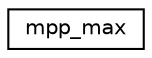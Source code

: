 digraph "Graphical Class Hierarchy"
{
 // INTERACTIVE_SVG=YES
 // LATEX_PDF_SIZE
  edge [fontname="Helvetica",fontsize="10",labelfontname="Helvetica",labelfontsize="10"];
  node [fontname="Helvetica",fontsize="10",shape=record];
  rankdir="LR";
  Node0 [label="mpp_max",height=0.2,width=0.4,color="black", fillcolor="white", style="filled",URL="$interfacempp__mod_1_1mpp__max.html",tooltip="Reduction operations. Find the max of scalar a the PEs in pelist result is also automatically broadca..."];
}
